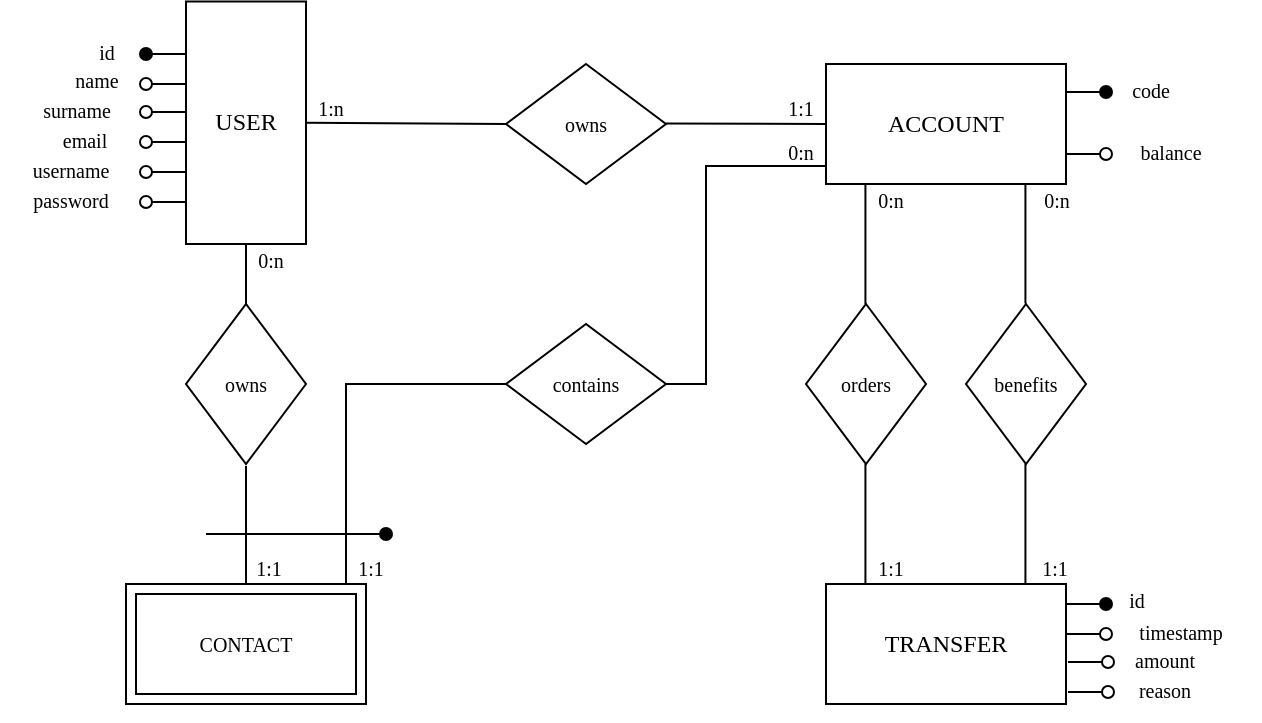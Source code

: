<mxfile version="20.2.7" type="device"><diagram id="R2lEEEUBdFMjLlhIrx00" name="Page-1"><mxGraphModel dx="1426" dy="777" grid="1" gridSize="10" guides="1" tooltips="1" connect="1" arrows="1" fold="1" page="1" pageScale="1" pageWidth="850" pageHeight="1100" math="0" shadow="0" extFonts="Permanent Marker^https://fonts.googleapis.com/css?family=Permanent+Marker"><root><mxCell id="0"/><mxCell id="1" parent="0"/><mxCell id="J4K0qzcq5s_444dGY1VL-2" style="rounded=0;orthogonalLoop=1;jettySize=auto;html=1;exitX=1;exitY=0.5;exitDx=0;exitDy=0;fontFamily=Menlo;fontSource=https%3A%2F%2Ffonts.googleapis.com%2Fcss%3Ffamily%3DMenlo;strokeColor=default;shadow=0;sketch=0;strokeWidth=1;endArrow=none;endFill=0;" parent="1" source="J4K0qzcq5s_444dGY1VL-1" edge="1"><mxGeometry relative="1" as="geometry"><mxPoint x="360" y="270" as="targetPoint"/></mxGeometry></mxCell><mxCell id="J4K0qzcq5s_444dGY1VL-1" value="&lt;font data-font-src=&quot;https://fonts.googleapis.com/css?family=Menlo&quot; face=&quot;Menlo&quot;&gt;USER&lt;/font&gt;&lt;span style=&quot;font-family: Menlo; display: inline&quot;&gt;&lt;/span&gt;" style="rounded=0;whiteSpace=wrap;html=1;" parent="1" vertex="1"><mxGeometry x="200" y="208.75" width="60" height="121.25" as="geometry"/></mxCell><mxCell id="J4K0qzcq5s_444dGY1VL-3" value="&lt;font style=&quot;font-size: 10px;&quot;&gt;owns&lt;/font&gt;" style="rhombus;whiteSpace=wrap;html=1;fontFamily=Menlo;fontSource=https%3A%2F%2Ffonts.googleapis.com%2Fcss%3Ffamily%3DMenlo;" parent="1" vertex="1"><mxGeometry x="360" y="240" width="80" height="60" as="geometry"/></mxCell><mxCell id="J4K0qzcq5s_444dGY1VL-4" style="rounded=0;orthogonalLoop=1;jettySize=auto;html=1;exitX=1;exitY=0.5;exitDx=0;exitDy=0;fontFamily=Menlo;fontSource=https%3A%2F%2Ffonts.googleapis.com%2Fcss%3Ffamily%3DMenlo;strokeColor=default;shadow=0;sketch=0;strokeWidth=1;endArrow=none;endFill=0;" parent="1" edge="1"><mxGeometry relative="1" as="geometry"><mxPoint x="520" y="270" as="targetPoint"/><mxPoint x="440" y="269.71" as="sourcePoint"/></mxGeometry></mxCell><mxCell id="J4K0qzcq5s_444dGY1VL-30" style="edgeStyle=none;rounded=0;sketch=0;orthogonalLoop=1;jettySize=auto;html=1;shadow=0;fontFamily=Menlo;fontSource=https%3A%2F%2Ffonts.googleapis.com%2Fcss%3Ffamily%3DMenlo;fontSize=10;startArrow=none;startFill=0;endArrow=oval;endFill=1;strokeColor=default;strokeWidth=1;" parent="1" edge="1"><mxGeometry relative="1" as="geometry"><mxPoint x="660" y="254" as="targetPoint"/><mxPoint x="640" y="254" as="sourcePoint"/></mxGeometry></mxCell><mxCell id="J4K0qzcq5s_444dGY1VL-5" value="&lt;font data-font-src=&quot;https://fonts.googleapis.com/css?family=Menlo&quot; face=&quot;Menlo&quot;&gt;ACCOUNT&lt;br&gt;&lt;/font&gt;&lt;span style=&quot;font-family: Menlo; display: inline&quot;&gt;&lt;/span&gt;" style="rounded=0;whiteSpace=wrap;html=1;" parent="1" vertex="1"><mxGeometry x="520" y="240" width="120" height="60" as="geometry"/></mxCell><mxCell id="J4K0qzcq5s_444dGY1VL-35" style="edgeStyle=none;rounded=0;sketch=0;orthogonalLoop=1;jettySize=auto;html=1;shadow=0;fontFamily=Menlo;fontSource=https%3A%2F%2Ffonts.googleapis.com%2Fcss%3Ffamily%3DMenlo;fontSize=10;startArrow=none;startFill=0;endArrow=oval;endFill=1;strokeColor=default;strokeWidth=1;" parent="1" edge="1"><mxGeometry relative="1" as="geometry"><mxPoint x="660" y="510" as="targetPoint"/><mxPoint x="640" y="510" as="sourcePoint"/></mxGeometry></mxCell><mxCell id="J4K0qzcq5s_444dGY1VL-37" style="edgeStyle=none;rounded=0;sketch=0;orthogonalLoop=1;jettySize=auto;html=1;shadow=0;fontFamily=Menlo;fontSource=https%3A%2F%2Ffonts.googleapis.com%2Fcss%3Ffamily%3DMenlo;fontSize=10;startArrow=none;startFill=0;endArrow=oval;endFill=0;strokeColor=default;strokeWidth=1;" parent="1" edge="1"><mxGeometry relative="1" as="geometry"><mxPoint x="660" y="525" as="targetPoint"/><mxPoint x="640" y="525" as="sourcePoint"/></mxGeometry></mxCell><mxCell id="J4K0qzcq5s_444dGY1VL-6" value="&lt;font data-font-src=&quot;https://fonts.googleapis.com/css?family=Menlo&quot; face=&quot;Menlo&quot;&gt;TRANSFER&lt;br&gt;&lt;/font&gt;&lt;span style=&quot;font-family: Menlo; display: inline&quot;&gt;&lt;/span&gt;" style="rounded=0;whiteSpace=wrap;html=1;" parent="1" vertex="1"><mxGeometry x="520" y="500" width="120" height="60" as="geometry"/></mxCell><mxCell id="J4K0qzcq5s_444dGY1VL-7" value="&lt;font style=&quot;font-size: 10px;&quot;&gt;orders&lt;/font&gt;" style="rhombus;whiteSpace=wrap;html=1;fontFamily=Menlo;fontSource=https%3A%2F%2Ffonts.googleapis.com%2Fcss%3Ffamily%3DMenlo;direction=east;" parent="1" vertex="1"><mxGeometry x="510" y="360" width="60" height="80" as="geometry"/></mxCell><mxCell id="J4K0qzcq5s_444dGY1VL-8" value="&lt;font style=&quot;font-size: 10px;&quot;&gt;benefits&lt;/font&gt;" style="rhombus;whiteSpace=wrap;html=1;fontFamily=Menlo;fontSource=https%3A%2F%2Ffonts.googleapis.com%2Fcss%3Ffamily%3DMenlo;direction=east;" parent="1" vertex="1"><mxGeometry x="590" y="360" width="60" height="80" as="geometry"/></mxCell><mxCell id="J4K0qzcq5s_444dGY1VL-9" style="edgeStyle=none;rounded=0;sketch=0;orthogonalLoop=1;jettySize=auto;html=1;exitX=0.5;exitY=0;exitDx=0;exitDy=0;shadow=0;fontFamily=Menlo;fontSource=https%3A%2F%2Ffonts.googleapis.com%2Fcss%3Ffamily%3DMenlo;fontSize=11;endArrow=none;endFill=0;strokeColor=default;strokeWidth=1;" parent="1" source="J4K0qzcq5s_444dGY1VL-8" target="J4K0qzcq5s_444dGY1VL-8" edge="1"><mxGeometry relative="1" as="geometry"/></mxCell><mxCell id="J4K0qzcq5s_444dGY1VL-10" style="rounded=0;orthogonalLoop=1;jettySize=auto;html=1;exitX=1;exitY=0.5;exitDx=0;exitDy=0;fontFamily=Menlo;fontSource=https%3A%2F%2Ffonts.googleapis.com%2Fcss%3Ffamily%3DMenlo;strokeColor=default;shadow=0;sketch=0;strokeWidth=1;endArrow=none;endFill=0;" parent="1" edge="1"><mxGeometry relative="1" as="geometry"><mxPoint x="539.71" y="300.29" as="targetPoint"/><mxPoint x="539.71" y="360.0" as="sourcePoint"/></mxGeometry></mxCell><mxCell id="J4K0qzcq5s_444dGY1VL-11" style="rounded=0;orthogonalLoop=1;jettySize=auto;html=1;exitX=1;exitY=0.5;exitDx=0;exitDy=0;fontFamily=Menlo;fontSource=https%3A%2F%2Ffonts.googleapis.com%2Fcss%3Ffamily%3DMenlo;strokeColor=default;shadow=0;sketch=0;strokeWidth=1;endArrow=none;endFill=0;" parent="1" edge="1"><mxGeometry relative="1" as="geometry"><mxPoint x="619.71" y="300.0" as="targetPoint"/><mxPoint x="619.71" y="359.71" as="sourcePoint"/></mxGeometry></mxCell><mxCell id="J4K0qzcq5s_444dGY1VL-12" style="rounded=0;orthogonalLoop=1;jettySize=auto;html=1;exitX=1;exitY=0.5;exitDx=0;exitDy=0;fontFamily=Menlo;fontSource=https%3A%2F%2Ffonts.googleapis.com%2Fcss%3Ffamily%3DMenlo;strokeColor=default;shadow=0;sketch=0;strokeWidth=1;endArrow=none;endFill=0;" parent="1" edge="1"><mxGeometry relative="1" as="geometry"><mxPoint x="539.71" y="440.0" as="targetPoint"/><mxPoint x="539.71" y="499.71" as="sourcePoint"/></mxGeometry></mxCell><mxCell id="J4K0qzcq5s_444dGY1VL-13" style="rounded=0;orthogonalLoop=1;jettySize=auto;html=1;exitX=1;exitY=0.5;exitDx=0;exitDy=0;fontFamily=Menlo;fontSource=https%3A%2F%2Ffonts.googleapis.com%2Fcss%3Ffamily%3DMenlo;strokeColor=default;shadow=0;sketch=0;strokeWidth=1;endArrow=none;endFill=0;" parent="1" edge="1"><mxGeometry relative="1" as="geometry"><mxPoint x="619.71" y="440.0" as="targetPoint"/><mxPoint x="619.71" y="499.71" as="sourcePoint"/></mxGeometry></mxCell><mxCell id="J4K0qzcq5s_444dGY1VL-17" value="id" style="text;html=1;align=center;verticalAlign=middle;resizable=0;points=[];autosize=1;strokeColor=none;fillColor=none;fontSize=10;fontFamily=Menlo;" parent="1" vertex="1"><mxGeometry x="140" y="219" width="40" height="30" as="geometry"/></mxCell><mxCell id="J4K0qzcq5s_444dGY1VL-18" style="edgeStyle=none;rounded=0;sketch=0;orthogonalLoop=1;jettySize=auto;html=1;shadow=0;fontFamily=Menlo;fontSource=https%3A%2F%2Ffonts.googleapis.com%2Fcss%3Ffamily%3DMenlo;fontSize=10;startArrow=none;startFill=0;endArrow=oval;endFill=0;strokeColor=default;strokeWidth=1;" parent="1" edge="1"><mxGeometry relative="1" as="geometry"><mxPoint x="180" y="250" as="targetPoint"/><mxPoint x="200" y="250" as="sourcePoint"/></mxGeometry></mxCell><mxCell id="J4K0qzcq5s_444dGY1VL-19" value="name&lt;br&gt;" style="text;html=1;align=center;verticalAlign=middle;resizable=0;points=[];autosize=1;strokeColor=none;fillColor=none;fontSize=10;fontFamily=Menlo;" parent="1" vertex="1"><mxGeometry x="130" y="232.5" width="50" height="30" as="geometry"/></mxCell><mxCell id="J4K0qzcq5s_444dGY1VL-20" value="surname" style="text;html=1;align=center;verticalAlign=middle;resizable=0;points=[];autosize=1;strokeColor=none;fillColor=none;fontSize=10;fontFamily=Menlo;" parent="1" vertex="1"><mxGeometry x="110" y="247.5" width="70" height="30" as="geometry"/></mxCell><mxCell id="J4K0qzcq5s_444dGY1VL-21" style="edgeStyle=none;rounded=0;sketch=0;orthogonalLoop=1;jettySize=auto;html=1;shadow=0;fontFamily=Menlo;fontSource=https%3A%2F%2Ffonts.googleapis.com%2Fcss%3Ffamily%3DMenlo;fontSize=10;startArrow=none;startFill=0;endArrow=oval;endFill=0;strokeColor=default;strokeWidth=1;" parent="1" edge="1"><mxGeometry relative="1" as="geometry"><mxPoint x="180" y="264" as="targetPoint"/><mxPoint x="200" y="264" as="sourcePoint"/></mxGeometry></mxCell><mxCell id="J4K0qzcq5s_444dGY1VL-22" value="email" style="text;html=1;align=center;verticalAlign=middle;resizable=0;points=[];autosize=1;strokeColor=none;fillColor=none;fontSize=10;fontFamily=Menlo;" parent="1" vertex="1"><mxGeometry x="124" y="262.5" width="50" height="30" as="geometry"/></mxCell><mxCell id="J4K0qzcq5s_444dGY1VL-23" style="edgeStyle=none;rounded=0;sketch=0;orthogonalLoop=1;jettySize=auto;html=1;shadow=0;fontFamily=Menlo;fontSource=https%3A%2F%2Ffonts.googleapis.com%2Fcss%3Ffamily%3DMenlo;fontSize=10;startArrow=none;startFill=0;endArrow=oval;endFill=0;strokeColor=default;strokeWidth=1;" parent="1" edge="1"><mxGeometry relative="1" as="geometry"><mxPoint x="180" y="279" as="targetPoint"/><mxPoint x="200" y="279" as="sourcePoint"/></mxGeometry></mxCell><mxCell id="J4K0qzcq5s_444dGY1VL-24" value="username" style="text;html=1;align=center;verticalAlign=middle;resizable=0;points=[];autosize=1;strokeColor=none;fillColor=none;fontSize=10;fontFamily=Menlo;" parent="1" vertex="1"><mxGeometry x="107" y="277.5" width="70" height="30" as="geometry"/></mxCell><mxCell id="J4K0qzcq5s_444dGY1VL-25" style="edgeStyle=none;rounded=0;sketch=0;orthogonalLoop=1;jettySize=auto;html=1;shadow=0;fontFamily=Menlo;fontSource=https%3A%2F%2Ffonts.googleapis.com%2Fcss%3Ffamily%3DMenlo;fontSize=10;startArrow=none;startFill=0;endArrow=oval;endFill=0;strokeColor=default;strokeWidth=1;" parent="1" edge="1"><mxGeometry relative="1" as="geometry"><mxPoint x="180" y="294" as="targetPoint"/><mxPoint x="200" y="294" as="sourcePoint"/></mxGeometry></mxCell><mxCell id="J4K0qzcq5s_444dGY1VL-27" value="password" style="text;html=1;align=center;verticalAlign=middle;resizable=0;points=[];autosize=1;strokeColor=none;fillColor=none;fontSize=10;fontFamily=Menlo;" parent="1" vertex="1"><mxGeometry x="107" y="293" width="70" height="30" as="geometry"/></mxCell><mxCell id="J4K0qzcq5s_444dGY1VL-28" style="edgeStyle=none;rounded=0;sketch=0;orthogonalLoop=1;jettySize=auto;html=1;shadow=0;fontFamily=Menlo;fontSource=https%3A%2F%2Ffonts.googleapis.com%2Fcss%3Ffamily%3DMenlo;fontSize=10;startArrow=none;startFill=0;endArrow=oval;endFill=1;strokeColor=default;strokeWidth=1;" parent="1" edge="1"><mxGeometry relative="1" as="geometry"><mxPoint x="180" y="235" as="targetPoint"/><mxPoint x="200" y="235" as="sourcePoint"/></mxGeometry></mxCell><mxCell id="J4K0qzcq5s_444dGY1VL-29" style="edgeStyle=none;rounded=0;sketch=0;orthogonalLoop=1;jettySize=auto;html=1;shadow=0;fontFamily=Menlo;fontSource=https%3A%2F%2Ffonts.googleapis.com%2Fcss%3Ffamily%3DMenlo;fontSize=10;startArrow=none;startFill=0;endArrow=oval;endFill=0;strokeColor=default;strokeWidth=1;" parent="1" edge="1"><mxGeometry relative="1" as="geometry"><mxPoint x="180" y="309" as="targetPoint"/><mxPoint x="200" y="309" as="sourcePoint"/></mxGeometry></mxCell><mxCell id="J4K0qzcq5s_444dGY1VL-31" style="edgeStyle=none;rounded=0;sketch=0;orthogonalLoop=1;jettySize=auto;html=1;shadow=0;fontFamily=Menlo;fontSource=https%3A%2F%2Ffonts.googleapis.com%2Fcss%3Ffamily%3DMenlo;fontSize=10;startArrow=none;startFill=0;endArrow=oval;endFill=0;strokeColor=default;strokeWidth=1;" parent="1" edge="1"><mxGeometry relative="1" as="geometry"><mxPoint x="660" y="285" as="targetPoint"/><mxPoint x="640" y="285" as="sourcePoint"/></mxGeometry></mxCell><mxCell id="J4K0qzcq5s_444dGY1VL-32" value="code" style="text;html=1;align=center;verticalAlign=middle;resizable=0;points=[];autosize=1;strokeColor=none;fillColor=none;fontSize=10;fontFamily=Menlo;" parent="1" vertex="1"><mxGeometry x="657" y="238" width="50" height="30" as="geometry"/></mxCell><mxCell id="J4K0qzcq5s_444dGY1VL-33" value="balance" style="text;html=1;align=center;verticalAlign=middle;resizable=0;points=[];autosize=1;strokeColor=none;fillColor=none;fontSize=10;fontFamily=Menlo;" parent="1" vertex="1"><mxGeometry x="657" y="269" width="70" height="30" as="geometry"/></mxCell><mxCell id="J4K0qzcq5s_444dGY1VL-36" value="id" style="text;html=1;align=center;verticalAlign=middle;resizable=0;points=[];autosize=1;strokeColor=none;fillColor=none;fontSize=10;fontFamily=Menlo;" parent="1" vertex="1"><mxGeometry x="655" y="493" width="40" height="30" as="geometry"/></mxCell><mxCell id="J4K0qzcq5s_444dGY1VL-38" value="timestamp" style="text;html=1;align=center;verticalAlign=middle;resizable=0;points=[];autosize=1;strokeColor=none;fillColor=none;fontSize=10;fontFamily=Menlo;" parent="1" vertex="1"><mxGeometry x="657" y="509" width="80" height="30" as="geometry"/></mxCell><mxCell id="J4K0qzcq5s_444dGY1VL-39" style="edgeStyle=none;rounded=0;sketch=0;orthogonalLoop=1;jettySize=auto;html=1;shadow=0;fontFamily=Menlo;fontSource=https%3A%2F%2Ffonts.googleapis.com%2Fcss%3Ffamily%3DMenlo;fontSize=10;startArrow=none;startFill=0;endArrow=oval;endFill=0;strokeColor=default;strokeWidth=1;" parent="1" edge="1"><mxGeometry relative="1" as="geometry"><mxPoint x="661" y="539" as="targetPoint"/><mxPoint x="641" y="539" as="sourcePoint"/></mxGeometry></mxCell><mxCell id="J4K0qzcq5s_444dGY1VL-40" value="amount" style="text;html=1;align=center;verticalAlign=middle;resizable=0;points=[];autosize=1;strokeColor=none;fillColor=none;fontSize=10;fontFamily=Menlo;" parent="1" vertex="1"><mxGeometry x="659" y="523" width="60" height="30" as="geometry"/></mxCell><mxCell id="J4K0qzcq5s_444dGY1VL-41" style="edgeStyle=none;rounded=0;sketch=0;orthogonalLoop=1;jettySize=auto;html=1;shadow=0;fontFamily=Menlo;fontSource=https%3A%2F%2Ffonts.googleapis.com%2Fcss%3Ffamily%3DMenlo;fontSize=10;startArrow=none;startFill=0;endArrow=oval;endFill=0;strokeColor=default;strokeWidth=1;" parent="1" edge="1"><mxGeometry relative="1" as="geometry"><mxPoint x="661.0" y="554" as="targetPoint"/><mxPoint x="641.0" y="554" as="sourcePoint"/></mxGeometry></mxCell><mxCell id="J4K0qzcq5s_444dGY1VL-42" value="reason" style="text;html=1;align=center;verticalAlign=middle;resizable=0;points=[];autosize=1;strokeColor=none;fillColor=none;fontSize=10;fontFamily=Menlo;" parent="1" vertex="1"><mxGeometry x="659" y="538" width="60" height="30" as="geometry"/></mxCell><mxCell id="J4K0qzcq5s_444dGY1VL-43" value="1:n" style="text;html=1;align=center;verticalAlign=middle;resizable=0;points=[];autosize=1;strokeColor=none;fillColor=none;fontSize=10;fontFamily=Menlo;" parent="1" vertex="1"><mxGeometry x="252" y="246.5" width="40" height="30" as="geometry"/></mxCell><mxCell id="J4K0qzcq5s_444dGY1VL-44" value="1:1" style="text;html=1;align=center;verticalAlign=middle;resizable=0;points=[];autosize=1;strokeColor=none;fillColor=none;fontSize=10;fontFamily=Menlo;" parent="1" vertex="1"><mxGeometry x="487" y="246.5" width="40" height="30" as="geometry"/></mxCell><mxCell id="J4K0qzcq5s_444dGY1VL-45" value="0:n" style="text;html=1;align=center;verticalAlign=middle;resizable=0;points=[];autosize=1;strokeColor=none;fillColor=none;fontSize=10;fontFamily=Menlo;" parent="1" vertex="1"><mxGeometry x="532" y="292.5" width="40" height="30" as="geometry"/></mxCell><mxCell id="J4K0qzcq5s_444dGY1VL-46" value="0:n" style="text;html=1;align=center;verticalAlign=middle;resizable=0;points=[];autosize=1;strokeColor=none;fillColor=none;fontSize=10;fontFamily=Menlo;" parent="1" vertex="1"><mxGeometry x="615" y="293" width="40" height="30" as="geometry"/></mxCell><mxCell id="J4K0qzcq5s_444dGY1VL-47" value="1:1" style="text;html=1;align=center;verticalAlign=middle;resizable=0;points=[];autosize=1;strokeColor=none;fillColor=none;fontSize=10;fontFamily=Menlo;" parent="1" vertex="1"><mxGeometry x="532" y="477" width="40" height="30" as="geometry"/></mxCell><mxCell id="J4K0qzcq5s_444dGY1VL-48" value="1:1" style="text;html=1;align=center;verticalAlign=middle;resizable=0;points=[];autosize=1;strokeColor=none;fillColor=none;fontSize=10;fontFamily=Menlo;" parent="1" vertex="1"><mxGeometry x="614" y="477" width="40" height="30" as="geometry"/></mxCell><mxCell id="J4K0qzcq5s_444dGY1VL-49" value="" style="rounded=0;whiteSpace=wrap;html=1;fontFamily=Menlo;fontSource=https%3A%2F%2Ffonts.googleapis.com%2Fcss%3Ffamily%3DMenlo;fontSize=10;" parent="1" vertex="1"><mxGeometry x="170" y="500" width="120" height="60" as="geometry"/></mxCell><mxCell id="J4K0qzcq5s_444dGY1VL-50" value="CONTACT" style="rounded=0;whiteSpace=wrap;html=1;fontFamily=Menlo;fontSource=https%3A%2F%2Ffonts.googleapis.com%2Fcss%3Ffamily%3DMenlo;fontSize=10;" parent="1" vertex="1"><mxGeometry x="175" y="505" width="110" height="50" as="geometry"/></mxCell><mxCell id="J4K0qzcq5s_444dGY1VL-51" value="&lt;font style=&quot;font-size: 10px;&quot;&gt;owns&lt;/font&gt;" style="rhombus;whiteSpace=wrap;html=1;fontFamily=Menlo;fontSource=https%3A%2F%2Ffonts.googleapis.com%2Fcss%3Ffamily%3DMenlo;direction=south;" parent="1" vertex="1"><mxGeometry x="200" y="360" width="60" height="80" as="geometry"/></mxCell><mxCell id="J4K0qzcq5s_444dGY1VL-52" value="&lt;font style=&quot;font-size: 10px;&quot;&gt;contains&lt;/font&gt;" style="rhombus;whiteSpace=wrap;html=1;fontFamily=Menlo;fontSource=https%3A%2F%2Ffonts.googleapis.com%2Fcss%3Ffamily%3DMenlo;direction=west;" parent="1" vertex="1"><mxGeometry x="360" y="370" width="80" height="60" as="geometry"/></mxCell><mxCell id="J4K0qzcq5s_444dGY1VL-53" style="rounded=0;orthogonalLoop=1;jettySize=auto;html=1;exitX=1;exitY=0.5;exitDx=0;exitDy=0;fontFamily=Menlo;fontSource=https%3A%2F%2Ffonts.googleapis.com%2Fcss%3Ffamily%3DMenlo;strokeColor=default;shadow=0;sketch=0;strokeWidth=1;endArrow=none;endFill=0;" parent="1" target="J4K0qzcq5s_444dGY1VL-51" edge="1"><mxGeometry relative="1" as="geometry"><mxPoint x="330" y="330.63" as="targetPoint"/><mxPoint x="230" y="330.005" as="sourcePoint"/></mxGeometry></mxCell><mxCell id="J4K0qzcq5s_444dGY1VL-54" style="rounded=0;orthogonalLoop=1;jettySize=auto;html=1;fontFamily=Menlo;fontSource=https%3A%2F%2Ffonts.googleapis.com%2Fcss%3Ffamily%3DMenlo;strokeColor=default;shadow=0;sketch=0;strokeWidth=1;endArrow=none;endFill=0;entryX=0.5;entryY=0;entryDx=0;entryDy=0;" parent="1" target="J4K0qzcq5s_444dGY1VL-49" edge="1"><mxGeometry relative="1" as="geometry"><mxPoint x="322" y="440.63" as="targetPoint"/><mxPoint x="230" y="441" as="sourcePoint"/></mxGeometry></mxCell><mxCell id="J4K0qzcq5s_444dGY1VL-55" value="" style="endArrow=none;html=1;rounded=0;shadow=0;sketch=0;fontFamily=Menlo;fontSource=https%3A%2F%2Ffonts.googleapis.com%2Fcss%3Ffamily%3DMenlo;fontSize=10;strokeColor=default;strokeWidth=1;edgeStyle=orthogonalEdgeStyle;entryX=1;entryY=0.5;entryDx=0;entryDy=0;exitX=0.75;exitY=0;exitDx=0;exitDy=0;" parent="1" source="J4K0qzcq5s_444dGY1VL-49" target="J4K0qzcq5s_444dGY1VL-52" edge="1"><mxGeometry width="50" height="50" relative="1" as="geometry"><mxPoint x="280" y="470" as="sourcePoint"/><mxPoint x="330" y="420" as="targetPoint"/><Array as="points"><mxPoint x="280" y="500"/><mxPoint x="280" y="400"/></Array></mxGeometry></mxCell><mxCell id="J4K0qzcq5s_444dGY1VL-57" value="" style="endArrow=none;html=1;rounded=0;shadow=0;sketch=0;fontFamily=Menlo;fontSource=https%3A%2F%2Ffonts.googleapis.com%2Fcss%3Ffamily%3DMenlo;fontSize=10;strokeColor=default;strokeWidth=1;edgeStyle=orthogonalEdgeStyle;entryX=0;entryY=0.5;entryDx=0;entryDy=0;" parent="1" target="J4K0qzcq5s_444dGY1VL-52" edge="1"><mxGeometry width="50" height="50" relative="1" as="geometry"><mxPoint x="520" y="291" as="sourcePoint"/><mxPoint x="400" y="360" as="targetPoint"/><Array as="points"><mxPoint x="460" y="291"/><mxPoint x="460" y="400"/></Array></mxGeometry></mxCell><mxCell id="J4K0qzcq5s_444dGY1VL-58" value="" style="endArrow=oval;html=1;rounded=0;shadow=0;sketch=0;fontFamily=Menlo;fontSource=https%3A%2F%2Ffonts.googleapis.com%2Fcss%3Ffamily%3DMenlo;fontSize=10;strokeColor=default;strokeWidth=1;endFill=1;" parent="1" edge="1"><mxGeometry width="50" height="50" relative="1" as="geometry"><mxPoint x="210" y="475" as="sourcePoint"/><mxPoint x="300" y="475" as="targetPoint"/></mxGeometry></mxCell><mxCell id="J4K0qzcq5s_444dGY1VL-59" value="1:1" style="text;html=1;align=center;verticalAlign=middle;resizable=0;points=[];autosize=1;strokeColor=none;fillColor=none;fontSize=10;fontFamily=Menlo;" parent="1" vertex="1"><mxGeometry x="221" y="477" width="40" height="30" as="geometry"/></mxCell><mxCell id="J4K0qzcq5s_444dGY1VL-60" value="1:1" style="text;html=1;align=center;verticalAlign=middle;resizable=0;points=[];autosize=1;strokeColor=none;fillColor=none;fontSize=10;fontFamily=Menlo;" parent="1" vertex="1"><mxGeometry x="272" y="477" width="40" height="30" as="geometry"/></mxCell><mxCell id="J4K0qzcq5s_444dGY1VL-61" value="0:n" style="text;html=1;align=center;verticalAlign=middle;resizable=0;points=[];autosize=1;strokeColor=none;fillColor=none;fontSize=10;fontFamily=Menlo;" parent="1" vertex="1"><mxGeometry x="222" y="323" width="40" height="30" as="geometry"/></mxCell><mxCell id="J4K0qzcq5s_444dGY1VL-62" value="0:n" style="text;html=1;align=center;verticalAlign=middle;resizable=0;points=[];autosize=1;strokeColor=none;fillColor=none;fontSize=10;fontFamily=Menlo;" parent="1" vertex="1"><mxGeometry x="487" y="269" width="40" height="30" as="geometry"/></mxCell></root></mxGraphModel></diagram></mxfile>